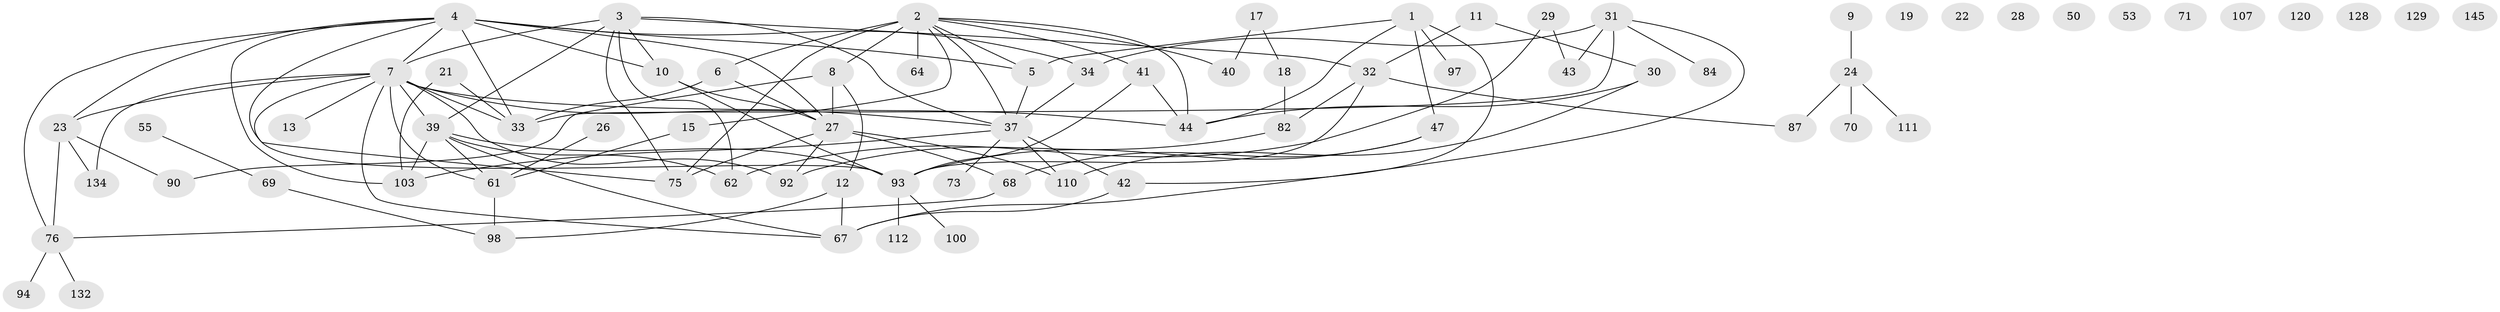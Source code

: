 // original degree distribution, {2: 0.24489795918367346, 6: 0.034013605442176874, 4: 0.1360544217687075, 3: 0.24489795918367346, 5: 0.061224489795918366, 1: 0.19727891156462585, 0: 0.06802721088435375, 7: 0.013605442176870748}
// Generated by graph-tools (version 1.1) at 2025/13/03/09/25 04:13:12]
// undirected, 73 vertices, 109 edges
graph export_dot {
graph [start="1"]
  node [color=gray90,style=filled];
  1 [super="+35"];
  2 [super="+56+46+36+79+136+49"];
  3 [super="+72+91"];
  4 [super="+119+20"];
  5 [super="+14+16+117"];
  6;
  7 [super="+133+126+52"];
  8 [super="+121+89"];
  9;
  10 [super="+85"];
  11;
  12;
  13;
  15 [super="+80"];
  17;
  18;
  19;
  21 [super="+81"];
  22 [super="+114"];
  23 [super="+54+25+48"];
  24 [super="+147"];
  26;
  27 [super="+139+142+63+38"];
  28;
  29;
  30 [super="+57"];
  31 [super="+105+51"];
  32 [super="+96"];
  33 [super="+88"];
  34 [super="+99"];
  37 [super="+45"];
  39 [super="+58+60"];
  40;
  41;
  42 [super="+115"];
  43 [super="+102+95+77"];
  44 [super="+122"];
  47 [super="+108"];
  50;
  53;
  55;
  61 [super="+66+141"];
  62 [super="+65"];
  64;
  67;
  68 [super="+78"];
  69;
  70;
  71;
  73;
  75 [super="+106"];
  76 [super="+131+130"];
  82 [super="+83"];
  84;
  87;
  90;
  92;
  93 [super="+125"];
  94;
  97;
  98;
  100;
  103 [super="+109"];
  107;
  110;
  111;
  112;
  120;
  128;
  129;
  132;
  134 [super="+144"];
  145;
  1 -- 97;
  1 -- 47;
  1 -- 5;
  1 -- 44;
  1 -- 42;
  2 -- 40;
  2 -- 75 [weight=2];
  2 -- 8 [weight=2];
  2 -- 64 [weight=2];
  2 -- 41;
  2 -- 5;
  2 -- 37;
  2 -- 6;
  2 -- 44;
  2 -- 15;
  3 -- 75;
  3 -- 7;
  3 -- 39;
  3 -- 62;
  3 -- 37;
  3 -- 10;
  3 -- 32;
  4 -- 7;
  4 -- 103;
  4 -- 33;
  4 -- 5;
  4 -- 76;
  4 -- 23;
  4 -- 27;
  4 -- 93;
  4 -- 34;
  4 -- 10;
  5 -- 37 [weight=2];
  6 -- 27;
  6 -- 33;
  7 -- 39;
  7 -- 92;
  7 -- 37;
  7 -- 134;
  7 -- 44;
  7 -- 75;
  7 -- 33;
  7 -- 67;
  7 -- 61;
  7 -- 23;
  7 -- 13;
  8 -- 90;
  8 -- 12;
  8 -- 27;
  9 -- 24;
  10 -- 93;
  10 -- 27;
  11 -- 30;
  11 -- 32;
  12 -- 67;
  12 -- 98;
  15 -- 61;
  17 -- 18;
  17 -- 40;
  18 -- 82;
  21 -- 33;
  21 -- 103;
  23 -- 90;
  23 -- 134 [weight=2];
  23 -- 76;
  24 -- 111;
  24 -- 70;
  24 -- 87;
  26 -- 61;
  27 -- 110;
  27 -- 68;
  27 -- 75;
  27 -- 92;
  29 -- 62;
  29 -- 43;
  30 -- 110;
  30 -- 44;
  31 -- 33;
  31 -- 67;
  31 -- 84;
  31 -- 43;
  31 -- 34;
  32 -- 82;
  32 -- 87;
  32 -- 93;
  34 -- 37;
  37 -- 73;
  37 -- 103;
  37 -- 110;
  37 -- 42;
  39 -- 103;
  39 -- 93;
  39 -- 67;
  39 -- 61;
  39 -- 62;
  41 -- 93;
  41 -- 44;
  42 -- 67;
  47 -- 93;
  47 -- 68;
  55 -- 69;
  61 -- 98;
  68 -- 76;
  69 -- 98;
  76 -- 132;
  76 -- 94;
  82 -- 92;
  93 -- 100;
  93 -- 112;
}
